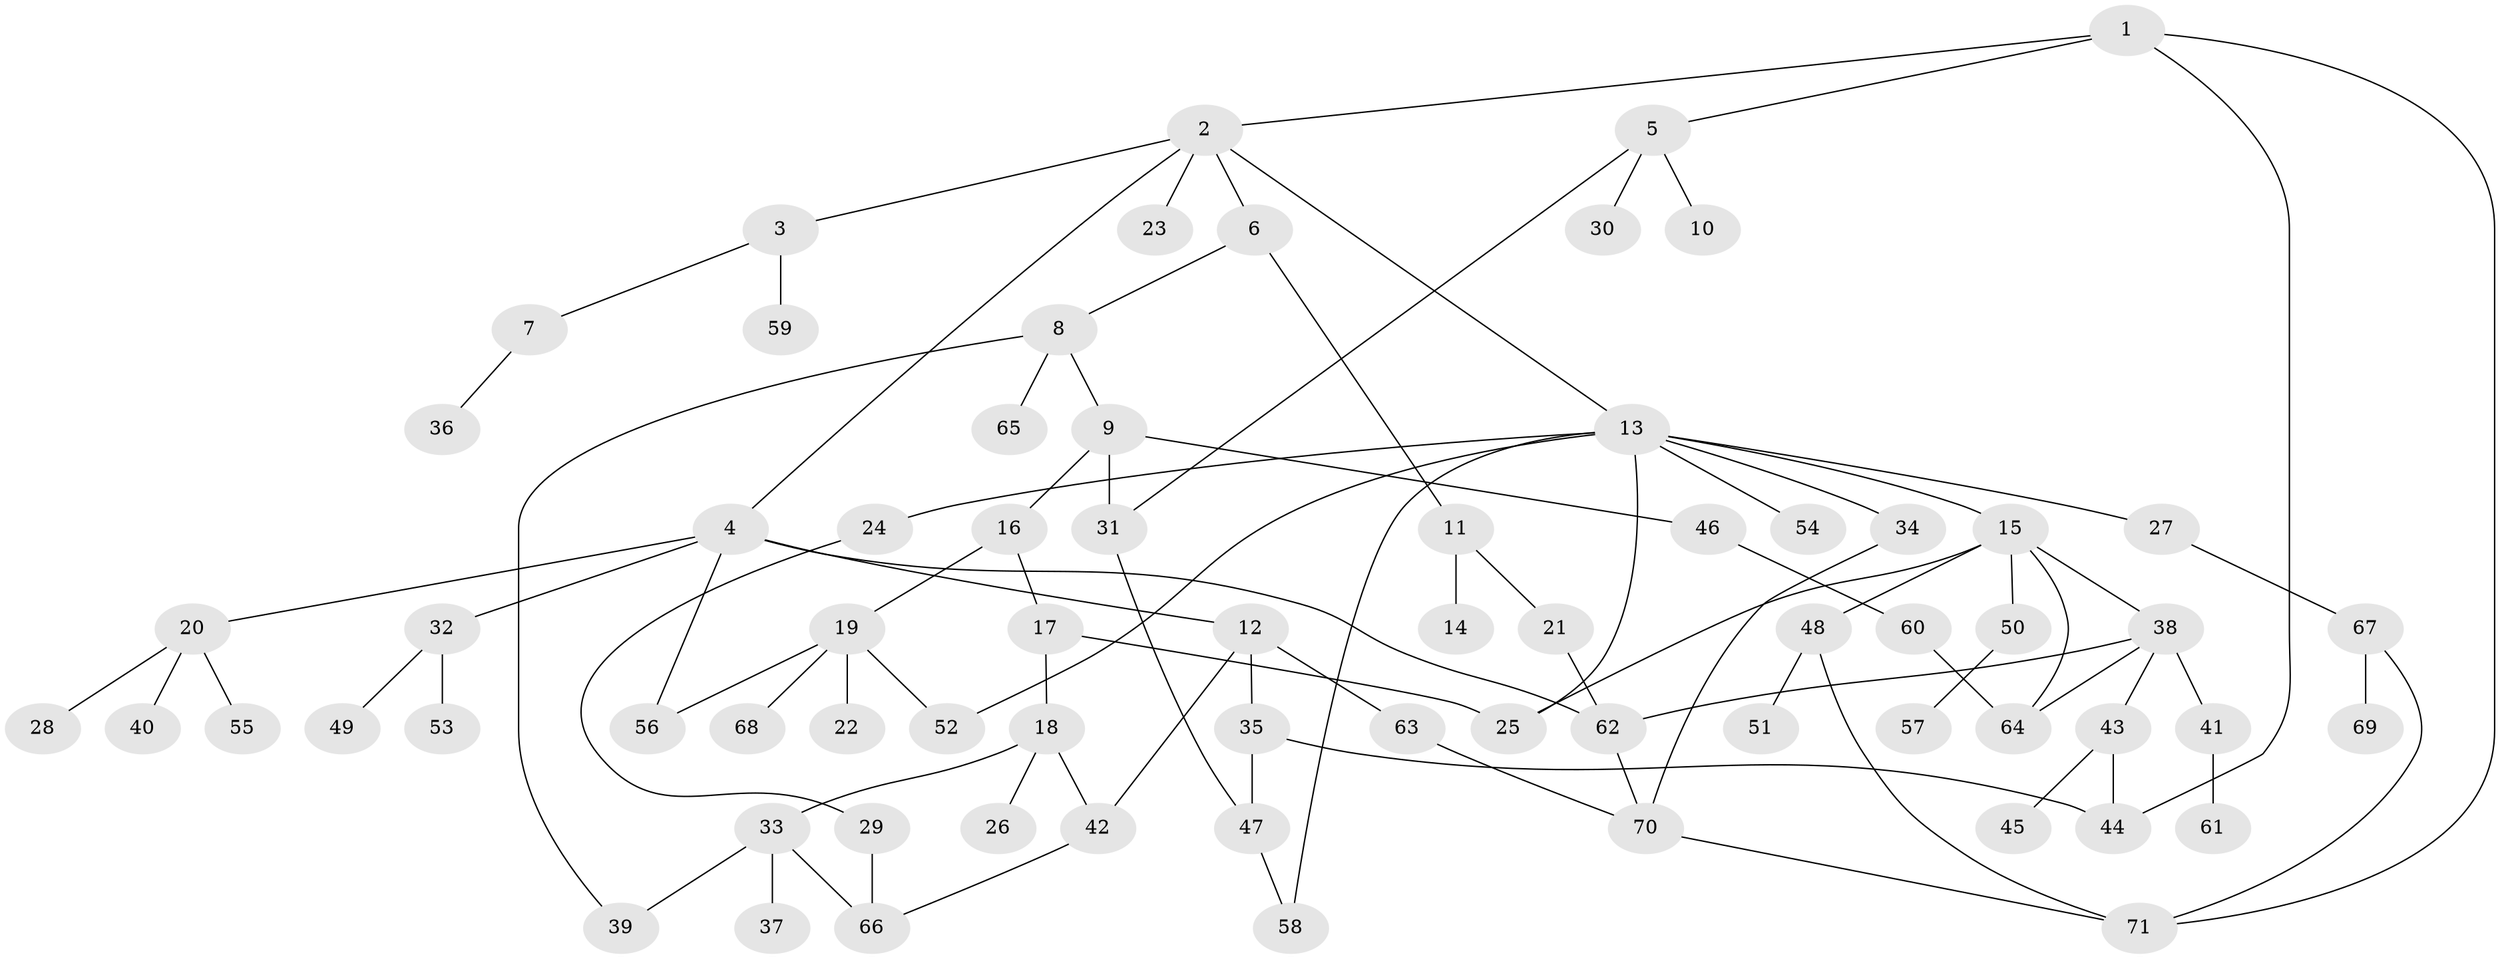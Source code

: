 // coarse degree distribution, {3: 0.20454545454545456, 1: 0.2727272727272727, 5: 0.1590909090909091, 4: 0.11363636363636363, 2: 0.20454545454545456, 8: 0.045454545454545456}
// Generated by graph-tools (version 1.1) at 2025/36/03/04/25 23:36:09]
// undirected, 71 vertices, 92 edges
graph export_dot {
  node [color=gray90,style=filled];
  1;
  2;
  3;
  4;
  5;
  6;
  7;
  8;
  9;
  10;
  11;
  12;
  13;
  14;
  15;
  16;
  17;
  18;
  19;
  20;
  21;
  22;
  23;
  24;
  25;
  26;
  27;
  28;
  29;
  30;
  31;
  32;
  33;
  34;
  35;
  36;
  37;
  38;
  39;
  40;
  41;
  42;
  43;
  44;
  45;
  46;
  47;
  48;
  49;
  50;
  51;
  52;
  53;
  54;
  55;
  56;
  57;
  58;
  59;
  60;
  61;
  62;
  63;
  64;
  65;
  66;
  67;
  68;
  69;
  70;
  71;
  1 -- 2;
  1 -- 5;
  1 -- 71;
  1 -- 44;
  2 -- 3;
  2 -- 4;
  2 -- 6;
  2 -- 13;
  2 -- 23;
  3 -- 7;
  3 -- 59;
  4 -- 12;
  4 -- 20;
  4 -- 32;
  4 -- 56;
  4 -- 62;
  5 -- 10;
  5 -- 30;
  5 -- 31;
  6 -- 8;
  6 -- 11;
  7 -- 36;
  8 -- 9;
  8 -- 39;
  8 -- 65;
  9 -- 16;
  9 -- 46;
  9 -- 31;
  11 -- 14;
  11 -- 21;
  12 -- 35;
  12 -- 42;
  12 -- 63;
  13 -- 15;
  13 -- 24;
  13 -- 25;
  13 -- 27;
  13 -- 34;
  13 -- 52;
  13 -- 54;
  13 -- 58;
  15 -- 38;
  15 -- 48;
  15 -- 50;
  15 -- 25;
  15 -- 64;
  16 -- 17;
  16 -- 19;
  17 -- 18;
  17 -- 25;
  18 -- 26;
  18 -- 33;
  18 -- 42;
  19 -- 22;
  19 -- 68;
  19 -- 52;
  19 -- 56;
  20 -- 28;
  20 -- 40;
  20 -- 55;
  21 -- 62;
  24 -- 29;
  27 -- 67;
  29 -- 66;
  31 -- 47;
  32 -- 49;
  32 -- 53;
  33 -- 37;
  33 -- 66;
  33 -- 39;
  34 -- 70;
  35 -- 47;
  35 -- 44;
  38 -- 41;
  38 -- 43;
  38 -- 62;
  38 -- 64;
  41 -- 61;
  42 -- 66;
  43 -- 44;
  43 -- 45;
  46 -- 60;
  47 -- 58;
  48 -- 51;
  48 -- 71;
  50 -- 57;
  60 -- 64;
  62 -- 70;
  63 -- 70;
  67 -- 69;
  67 -- 71;
  70 -- 71;
}
